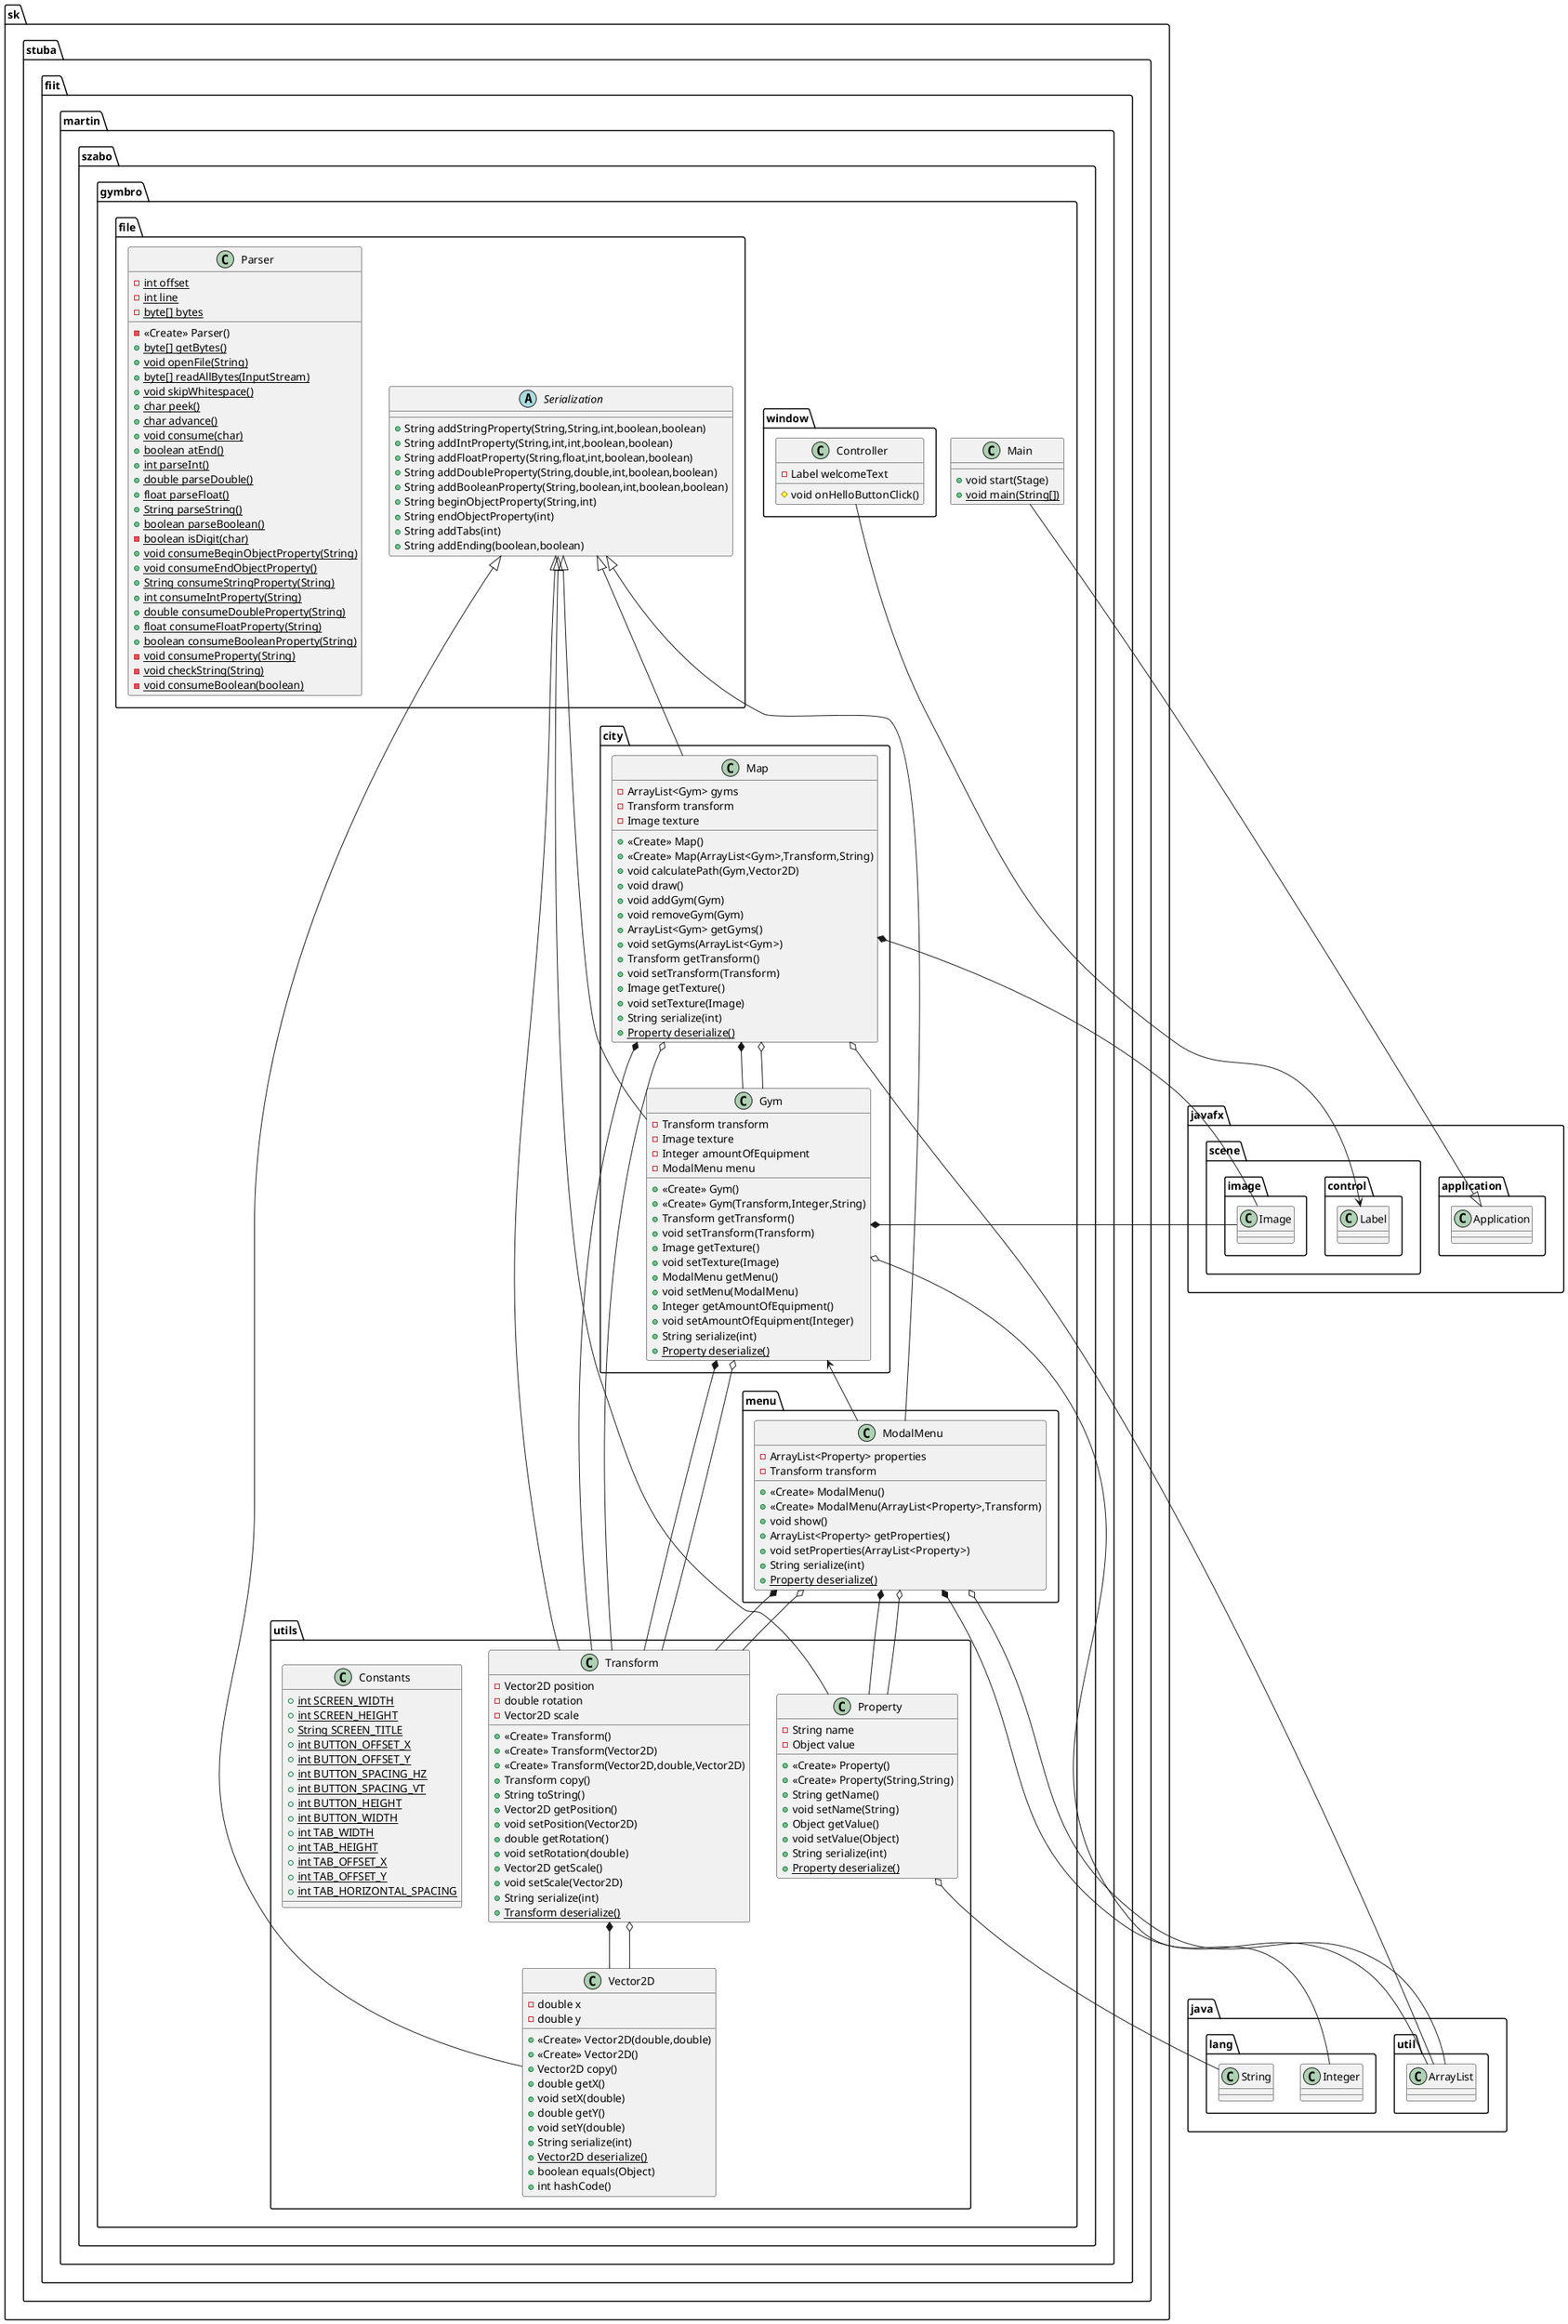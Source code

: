 @startuml
class sk.stuba.fiit.martin.szabo.gymbro.city.Map {
- ArrayList<Gym> gyms
- Transform transform
- Image texture
+ <<Create>> Map()
+ <<Create>> Map(ArrayList<Gym>,Transform,String)
+ void calculatePath(Gym,Vector2D)
+ void draw()
+ void addGym(Gym)
+ void removeGym(Gym)
+ ArrayList<Gym> getGyms()
+ void setGyms(ArrayList<Gym>)
+ Transform getTransform()
+ void setTransform(Transform)
+ Image getTexture()
+ void setTexture(Image)
+ String serialize(int)
+ {static} Property deserialize()
}
class sk.stuba.fiit.martin.szabo.gymbro.Main {
+ void start(Stage)
+ {static} void main(String[])
}
class sk.stuba.fiit.martin.szabo.gymbro.utils.Vector2D {
- double x
- double y
+ <<Create>> Vector2D(double,double)
+ <<Create>> Vector2D()
+ Vector2D copy()
+ double getX()
+ void setX(double)
+ double getY()
+ void setY(double)
+ String serialize(int)
+ {static} Vector2D deserialize()
+ boolean equals(Object)
+ int hashCode()
}
class sk.stuba.fiit.martin.szabo.gymbro.window.Controller {
- Label welcomeText
# void onHelloButtonClick()
}
abstract class sk.stuba.fiit.martin.szabo.gymbro.file.Serialization {
+ String addStringProperty(String,String,int,boolean,boolean)
+ String addIntProperty(String,int,int,boolean,boolean)
+ String addFloatProperty(String,float,int,boolean,boolean)
+ String addDoubleProperty(String,double,int,boolean,boolean)
+ String addBooleanProperty(String,boolean,int,boolean,boolean)
+ String beginObjectProperty(String,int)
+ String endObjectProperty(int)
+ String addTabs(int)
+ String addEnding(boolean,boolean)
}
class sk.stuba.fiit.martin.szabo.gymbro.utils.Property {
- String name
- Object value
+ <<Create>> Property()
+ <<Create>> Property(String,String)
+ String getName()
+ void setName(String)
+ Object getValue()
+ void setValue(Object)
+ String serialize(int)
+ {static} Property deserialize()
}
class sk.stuba.fiit.martin.szabo.gymbro.menu.ModalMenu {
- ArrayList<Property> properties
- Transform transform
+ <<Create>> ModalMenu()
+ <<Create>> ModalMenu(ArrayList<Property>,Transform)
+ void show()
+ ArrayList<Property> getProperties()
+ void setProperties(ArrayList<Property>)
+ String serialize(int)
+ {static} Property deserialize()
}
class sk.stuba.fiit.martin.szabo.gymbro.utils.Transform {
- Vector2D position
- double rotation
- Vector2D scale
+ <<Create>> Transform()
+ <<Create>> Transform(Vector2D)
+ <<Create>> Transform(Vector2D,double,Vector2D)
+ Transform copy()
+ String toString()
+ Vector2D getPosition()
+ void setPosition(Vector2D)
+ double getRotation()
+ void setRotation(double)
+ Vector2D getScale()
+ void setScale(Vector2D)
+ String serialize(int)
+ {static} Transform deserialize()
}
class sk.stuba.fiit.martin.szabo.gymbro.utils.Constants {
+ {static} int SCREEN_WIDTH
+ {static} int SCREEN_HEIGHT
+ {static} String SCREEN_TITLE
+ {static} int BUTTON_OFFSET_X
+ {static} int BUTTON_OFFSET_Y
+ {static} int BUTTON_SPACING_HZ
+ {static} int BUTTON_SPACING_VT
+ {static} int BUTTON_HEIGHT
+ {static} int BUTTON_WIDTH
+ {static} int TAB_WIDTH
+ {static} int TAB_HEIGHT
+ {static} int TAB_OFFSET_X
+ {static} int TAB_OFFSET_Y
+ {static} int TAB_HORIZONTAL_SPACING
}
class sk.stuba.fiit.martin.szabo.gymbro.file.Parser {
- {static} int offset
- {static} int line
- {static} byte[] bytes
- <<Create>> Parser()
+ {static} byte[] getBytes()
+ {static} void openFile(String)
+ {static} byte[] readAllBytes(InputStream)
+ {static} void skipWhitespace()
+ {static} char peek()
+ {static} char advance()
+ {static} void consume(char)
+ {static} boolean atEnd()
+ {static} int parseInt()
+ {static} double parseDouble()
+ {static} float parseFloat()
+ {static} String parseString()
+ {static} boolean parseBoolean()
- {static} boolean isDigit(char)
+ {static} void consumeBeginObjectProperty(String)
+ {static} void consumeEndObjectProperty()
+ {static} String consumeStringProperty(String)
+ {static} int consumeIntProperty(String)
+ {static} double consumeDoubleProperty(String)
+ {static} float consumeFloatProperty(String)
+ {static} boolean consumeBooleanProperty(String)
- {static} void consumeProperty(String)
- {static} void checkString(String)
- {static} void consumeBoolean(boolean)
}
class sk.stuba.fiit.martin.szabo.gymbro.city.Gym {
- Transform transform
- Image texture
- Integer amountOfEquipment
- ModalMenu menu
+ <<Create>> Gym()
+ <<Create>> Gym(Transform,Integer,String)
+ Transform getTransform()
+ void setTransform(Transform)
+ Image getTexture()
+ void setTexture(Image)
+ ModalMenu getMenu()
+ void setMenu(ModalMenu)
+ Integer getAmountOfEquipment()
+ void setAmountOfEquipment(Integer)
+ String serialize(int)
+ {static} Property deserialize()
}

' TODO:: Add agregation, composition, asociation

'------------------------------------------------
' Composition
'------------------------------------------------

sk.stuba.fiit.martin.szabo.gymbro.utils.Transform *--  sk.stuba.fiit.martin.szabo.gymbro.utils.Vector2D
sk.stuba.fiit.martin.szabo.gymbro.menu.ModalMenu *-- sk.stuba.fiit.martin.szabo.gymbro.utils.Property
sk.stuba.fiit.martin.szabo.gymbro.menu.ModalMenu *-- sk.stuba.fiit.martin.szabo.gymbro.utils.Transform
sk.stuba.fiit.martin.szabo.gymbro.menu.ModalMenu *-- java.util.ArrayList
sk.stuba.fiit.martin.szabo.gymbro.city.Map *-- sk.stuba.fiit.martin.szabo.gymbro.city.Gym
sk.stuba.fiit.martin.szabo.gymbro.city.Map *-- sk.stuba.fiit.martin.szabo.gymbro.utils.Transform
sk.stuba.fiit.martin.szabo.gymbro.city.Map *-- javafx.scene.image.Image
sk.stuba.fiit.martin.szabo.gymbro.city.Gym *-- javafx.scene.image.Image
sk.stuba.fiit.martin.szabo.gymbro.city.Gym *-- sk.stuba.fiit.martin.szabo.gymbro.utils.Transform

'------------------------------------------------
' Agregation
'------------------------------------------------

sk.stuba.fiit.martin.szabo.gymbro.utils.Transform o--  sk.stuba.fiit.martin.szabo.gymbro.utils.Vector2D
sk.stuba.fiit.martin.szabo.gymbro.utils.Property o-- java.lang.String
sk.stuba.fiit.martin.szabo.gymbro.menu.ModalMenu o-- sk.stuba.fiit.martin.szabo.gymbro.utils.Property
sk.stuba.fiit.martin.szabo.gymbro.menu.ModalMenu o-- sk.stuba.fiit.martin.szabo.gymbro.utils.Transform
sk.stuba.fiit.martin.szabo.gymbro.menu.ModalMenu o-- java.util.ArrayList
sk.stuba.fiit.martin.szabo.gymbro.city.Map o-- java.util.ArrayList
sk.stuba.fiit.martin.szabo.gymbro.city.Map o-- sk.stuba.fiit.martin.szabo.gymbro.city.Gym
sk.stuba.fiit.martin.szabo.gymbro.city.Map o-- sk.stuba.fiit.martin.szabo.gymbro.utils.Transform
sk.stuba.fiit.martin.szabo.gymbro.city.Gym o-- sk.stuba.fiit.martin.szabo.gymbro.utils.Transform
sk.stuba.fiit.martin.szabo.gymbro.city.Gym o-- java.lang.Integer

'------------------------------------------------
' Association
'------------------------------------------------

sk.stuba.fiit.martin.szabo.gymbro.city.Gym <-- sk.stuba.fiit.martin.szabo.gymbro.menu.ModalMenu
javafx.scene.control.Label <-- sk.stuba.fiit.martin.szabo.gymbro.window.Controller

'------------------------------------------------
' Inheritance
'------------------------------------------------

sk.stuba.fiit.martin.szabo.gymbro.file.Serialization <|-- sk.stuba.fiit.martin.szabo.gymbro.city.Map
javafx.application.Application <|-- sk.stuba.fiit.martin.szabo.gymbro.Main
sk.stuba.fiit.martin.szabo.gymbro.file.Serialization <|-- sk.stuba.fiit.martin.szabo.gymbro.utils.Vector2D
sk.stuba.fiit.martin.szabo.gymbro.file.Serialization <|-- sk.stuba.fiit.martin.szabo.gymbro.utils.Property
sk.stuba.fiit.martin.szabo.gymbro.file.Serialization <|-- sk.stuba.fiit.martin.szabo.gymbro.menu.ModalMenu
sk.stuba.fiit.martin.szabo.gymbro.file.Serialization <|-- sk.stuba.fiit.martin.szabo.gymbro.utils.Transform
sk.stuba.fiit.martin.szabo.gymbro.file.Serialization <|-- sk.stuba.fiit.martin.szabo.gymbro.city.Gym
@enduml